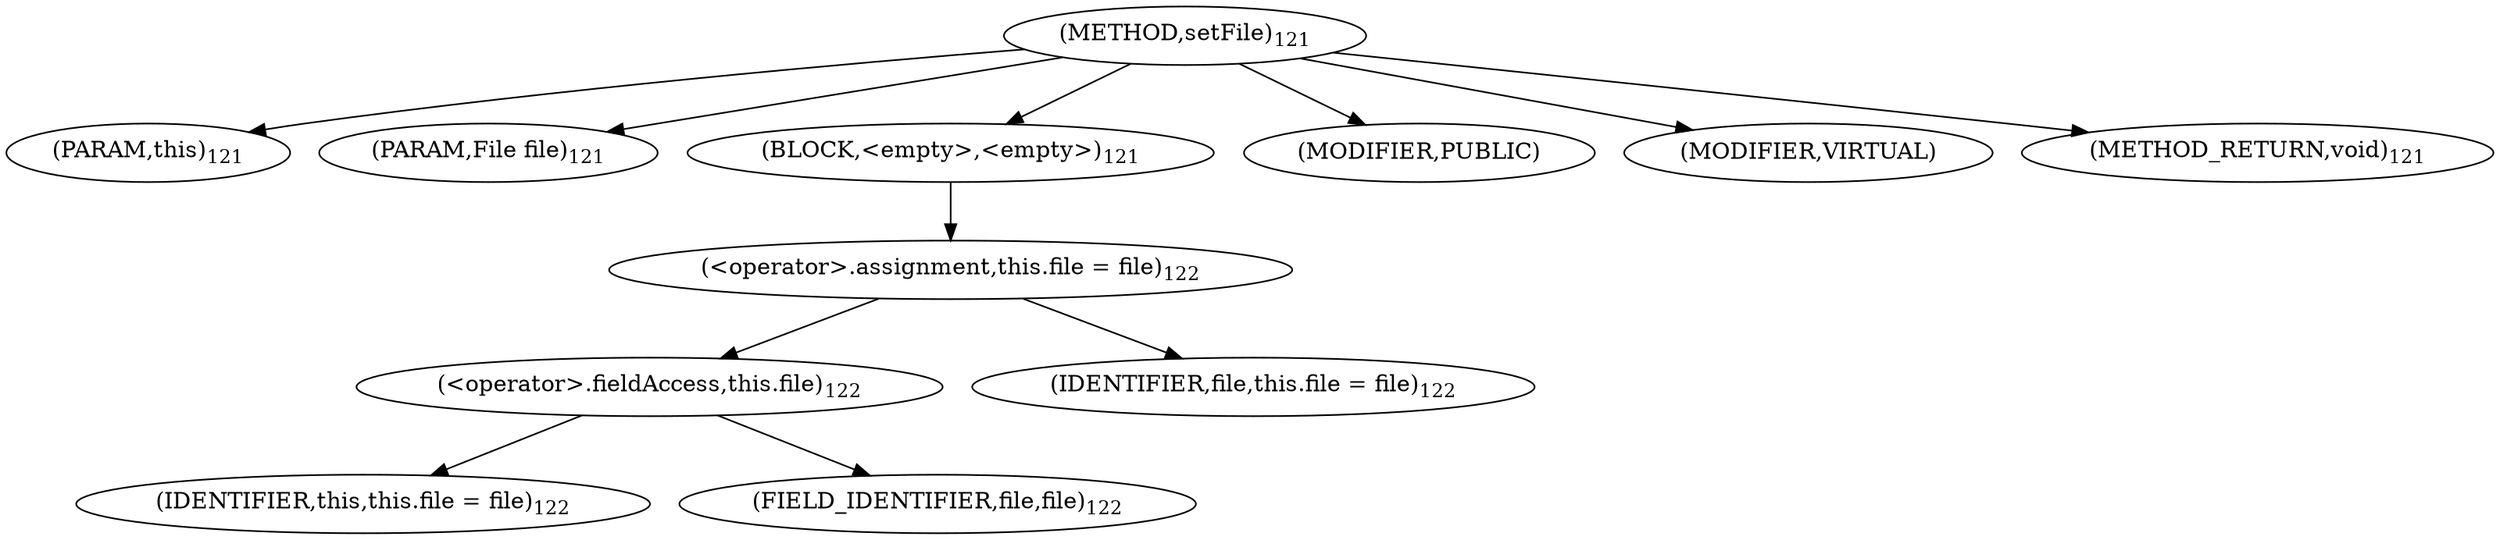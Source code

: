 digraph "setFile" {  
"200" [label = <(METHOD,setFile)<SUB>121</SUB>> ]
"24" [label = <(PARAM,this)<SUB>121</SUB>> ]
"201" [label = <(PARAM,File file)<SUB>121</SUB>> ]
"202" [label = <(BLOCK,&lt;empty&gt;,&lt;empty&gt;)<SUB>121</SUB>> ]
"203" [label = <(&lt;operator&gt;.assignment,this.file = file)<SUB>122</SUB>> ]
"204" [label = <(&lt;operator&gt;.fieldAccess,this.file)<SUB>122</SUB>> ]
"23" [label = <(IDENTIFIER,this,this.file = file)<SUB>122</SUB>> ]
"205" [label = <(FIELD_IDENTIFIER,file,file)<SUB>122</SUB>> ]
"206" [label = <(IDENTIFIER,file,this.file = file)<SUB>122</SUB>> ]
"207" [label = <(MODIFIER,PUBLIC)> ]
"208" [label = <(MODIFIER,VIRTUAL)> ]
"209" [label = <(METHOD_RETURN,void)<SUB>121</SUB>> ]
  "200" -> "24" 
  "200" -> "201" 
  "200" -> "202" 
  "200" -> "207" 
  "200" -> "208" 
  "200" -> "209" 
  "202" -> "203" 
  "203" -> "204" 
  "203" -> "206" 
  "204" -> "23" 
  "204" -> "205" 
}
